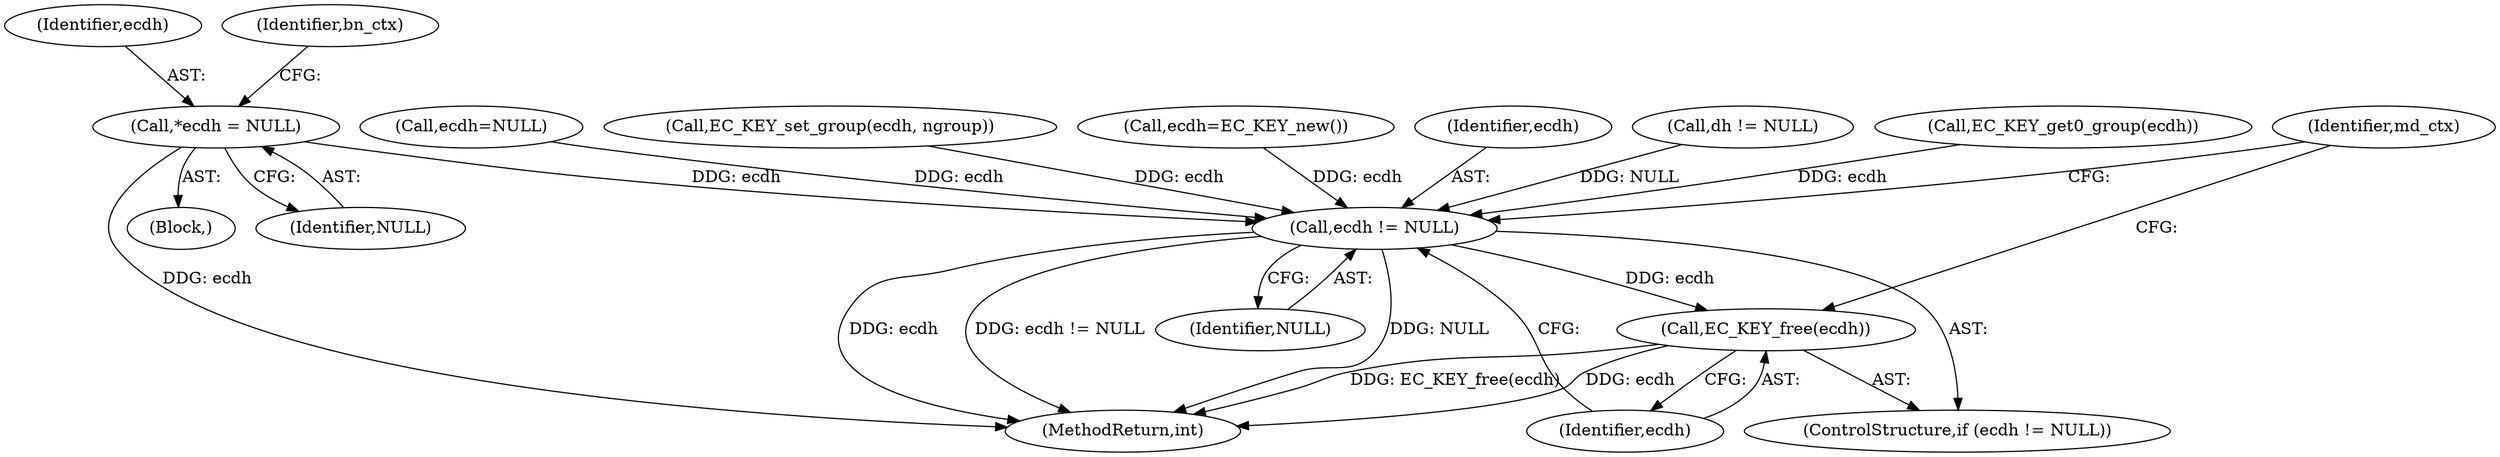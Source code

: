 digraph "0_openssl_ce325c60c74b0fa784f5872404b722e120e5cab0_0@pointer" {
"1000160" [label="(Call,*ecdh = NULL)"];
"1001779" [label="(Call,ecdh != NULL)"];
"1001782" [label="(Call,EC_KEY_free(ecdh))"];
"1001779" [label="(Call,ecdh != NULL)"];
"1001769" [label="(Call,dh != NULL)"];
"1000129" [label="(Block,)"];
"1001778" [label="(ControlStructure,if (ecdh != NULL))"];
"1001284" [label="(Call,EC_KEY_get0_group(ecdh))"];
"1001781" [label="(Identifier,NULL)"];
"1001782" [label="(Call,EC_KEY_free(ecdh))"];
"1001790" [label="(MethodReturn,int)"];
"1001786" [label="(Identifier,md_ctx)"];
"1001417" [label="(Call,ecdh=NULL)"];
"1000160" [label="(Call,*ecdh = NULL)"];
"1001271" [label="(Call,EC_KEY_set_group(ecdh, ngroup))"];
"1000161" [label="(Identifier,ecdh)"];
"1001783" [label="(Identifier,ecdh)"];
"1000165" [label="(Identifier,bn_ctx)"];
"1001206" [label="(Call,ecdh=EC_KEY_new())"];
"1001780" [label="(Identifier,ecdh)"];
"1000162" [label="(Identifier,NULL)"];
"1000160" -> "1000129"  [label="AST: "];
"1000160" -> "1000162"  [label="CFG: "];
"1000161" -> "1000160"  [label="AST: "];
"1000162" -> "1000160"  [label="AST: "];
"1000165" -> "1000160"  [label="CFG: "];
"1000160" -> "1001790"  [label="DDG: ecdh"];
"1000160" -> "1001779"  [label="DDG: ecdh"];
"1001779" -> "1001778"  [label="AST: "];
"1001779" -> "1001781"  [label="CFG: "];
"1001780" -> "1001779"  [label="AST: "];
"1001781" -> "1001779"  [label="AST: "];
"1001783" -> "1001779"  [label="CFG: "];
"1001786" -> "1001779"  [label="CFG: "];
"1001779" -> "1001790"  [label="DDG: ecdh"];
"1001779" -> "1001790"  [label="DDG: ecdh != NULL"];
"1001779" -> "1001790"  [label="DDG: NULL"];
"1001284" -> "1001779"  [label="DDG: ecdh"];
"1001206" -> "1001779"  [label="DDG: ecdh"];
"1001271" -> "1001779"  [label="DDG: ecdh"];
"1001417" -> "1001779"  [label="DDG: ecdh"];
"1001769" -> "1001779"  [label="DDG: NULL"];
"1001779" -> "1001782"  [label="DDG: ecdh"];
"1001782" -> "1001778"  [label="AST: "];
"1001782" -> "1001783"  [label="CFG: "];
"1001783" -> "1001782"  [label="AST: "];
"1001786" -> "1001782"  [label="CFG: "];
"1001782" -> "1001790"  [label="DDG: EC_KEY_free(ecdh)"];
"1001782" -> "1001790"  [label="DDG: ecdh"];
}
